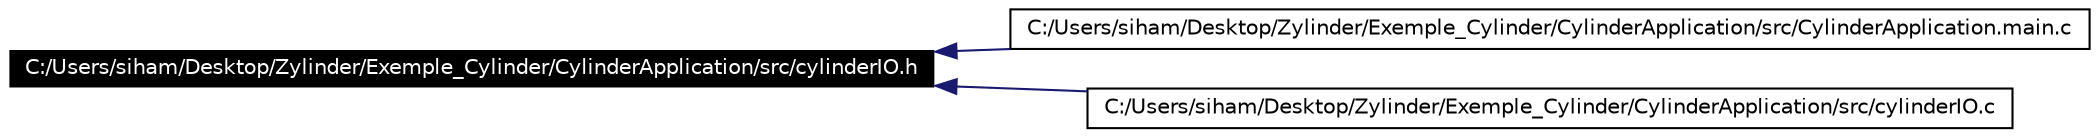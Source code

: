 digraph G
{
  edge [fontname="Helvetica",fontsize=10,labelfontname="Helvetica",labelfontsize=10];
  node [fontname="Helvetica",fontsize=10,shape=record];
  rankdir=LR;
  Node1 [label="C:/Users/siham/Desktop/Zylinder/Exemple_Cylinder/CylinderApplication/src/cylinderIO.h",height=0.2,width=0.4,color="white", fillcolor="black", style="filled" fontcolor="white"];
  Node1 -> Node2 [dir=back,color="midnightblue",fontsize=10,style="solid"];
  Node2 [label="C:/Users/siham/Desktop/Zylinder/Exemple_Cylinder/CylinderApplication/src/CylinderApplication.main.c",height=0.2,width=0.4,color="black", fillcolor="white", style="filled",URL="$_cylinder_application_8main_8c-source.html"];
  Node1 -> Node3 [dir=back,color="midnightblue",fontsize=10,style="solid"];
  Node3 [label="C:/Users/siham/Desktop/Zylinder/Exemple_Cylinder/CylinderApplication/src/cylinderIO.c",height=0.2,width=0.4,color="black", fillcolor="white", style="filled",URL="$cylinder_i_o_8c-source.html"];
}
